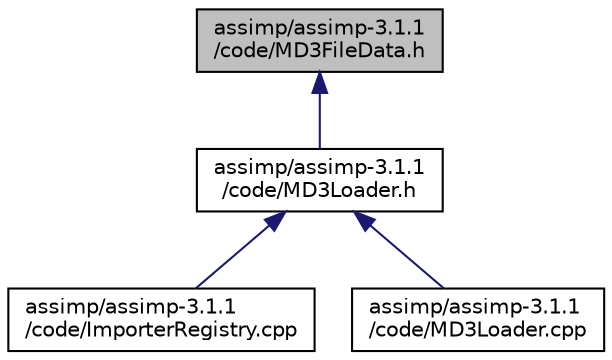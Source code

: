digraph "assimp/assimp-3.1.1/code/MD3FileData.h"
{
  edge [fontname="Helvetica",fontsize="10",labelfontname="Helvetica",labelfontsize="10"];
  node [fontname="Helvetica",fontsize="10",shape=record];
  Node1 [label="assimp/assimp-3.1.1\l/code/MD3FileData.h",height=0.2,width=0.4,color="black", fillcolor="grey75", style="filled", fontcolor="black"];
  Node1 -> Node2 [dir="back",color="midnightblue",fontsize="10",style="solid"];
  Node2 [label="assimp/assimp-3.1.1\l/code/MD3Loader.h",height=0.2,width=0.4,color="black", fillcolor="white", style="filled",URL="$_m_d3_loader_8h.html",tooltip="Declaration of the .MD3 importer class. "];
  Node2 -> Node3 [dir="back",color="midnightblue",fontsize="10",style="solid"];
  Node3 [label="assimp/assimp-3.1.1\l/code/ImporterRegistry.cpp",height=0.2,width=0.4,color="black", fillcolor="white", style="filled",URL="$_importer_registry_8cpp.html"];
  Node2 -> Node4 [dir="back",color="midnightblue",fontsize="10",style="solid"];
  Node4 [label="assimp/assimp-3.1.1\l/code/MD3Loader.cpp",height=0.2,width=0.4,color="black", fillcolor="white", style="filled",URL="$_m_d3_loader_8cpp.html",tooltip="Implementation of the MD3 importer class. "];
}
